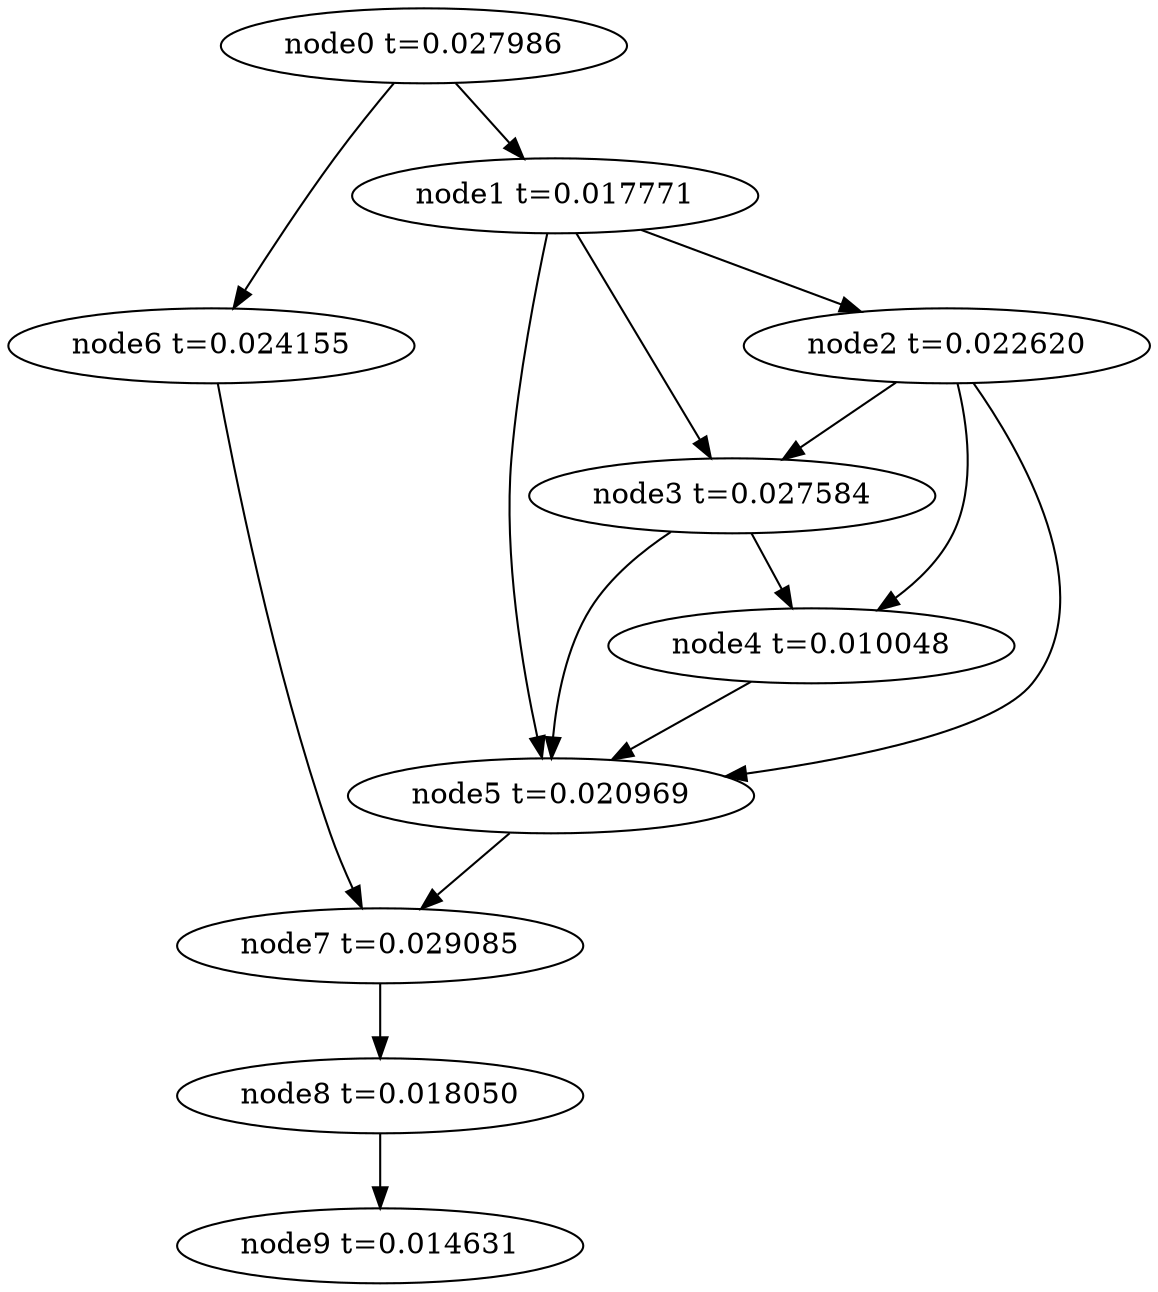 digraph g{
	node9[label="node9 t=0.014631"]
	node8 -> node9
	node8[label="node8 t=0.018050"];
	node7 -> node8
	node7[label="node7 t=0.029085"];
	node6 -> node7
	node6[label="node6 t=0.024155"];
	node5 -> node7
	node5[label="node5 t=0.020969"];
	node4 -> node5
	node4[label="node4 t=0.010048"];
	node3 -> node5
	node3 -> node4
	node3[label="node3 t=0.027584"];
	node2 -> node5
	node2 -> node4
	node2 -> node3
	node2[label="node2 t=0.022620"];
	node1 -> node5
	node1 -> node3
	node1 -> node2
	node1[label="node1 t=0.017771"];
	node0 -> node6
	node0 -> node1
	node0[label="node0 t=0.027986"];
}
